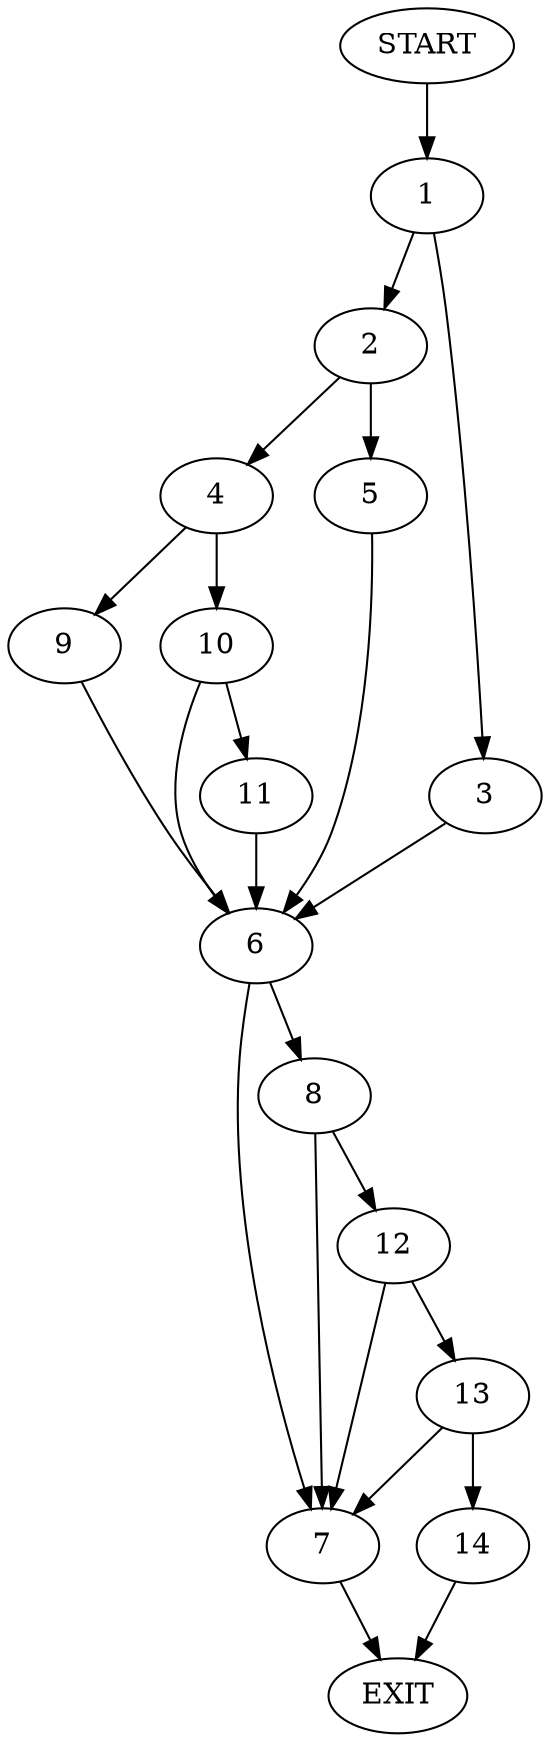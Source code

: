 digraph {
0 [label="START"]
15 [label="EXIT"]
0 -> 1
1 -> 2
1 -> 3
2 -> 4
2 -> 5
3 -> 6
6 -> 7
6 -> 8
4 -> 9
4 -> 10
5 -> 6
10 -> 11
10 -> 6
9 -> 6
11 -> 6
7 -> 15
8 -> 7
8 -> 12
12 -> 7
12 -> 13
13 -> 14
13 -> 7
14 -> 15
}
